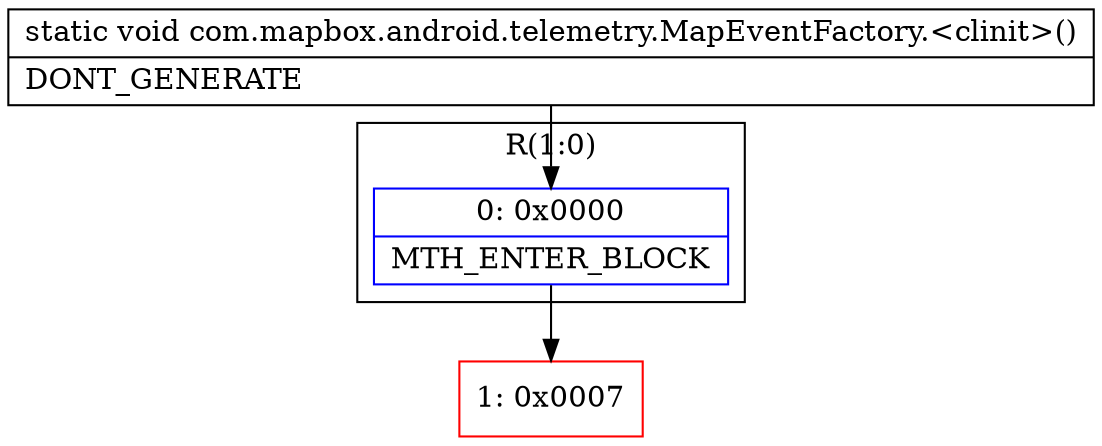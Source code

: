 digraph "CFG forcom.mapbox.android.telemetry.MapEventFactory.\<clinit\>()V" {
subgraph cluster_Region_968228318 {
label = "R(1:0)";
node [shape=record,color=blue];
Node_0 [shape=record,label="{0\:\ 0x0000|MTH_ENTER_BLOCK\l}"];
}
Node_1 [shape=record,color=red,label="{1\:\ 0x0007}"];
MethodNode[shape=record,label="{static void com.mapbox.android.telemetry.MapEventFactory.\<clinit\>()  | DONT_GENERATE\l}"];
MethodNode -> Node_0;
Node_0 -> Node_1;
}

